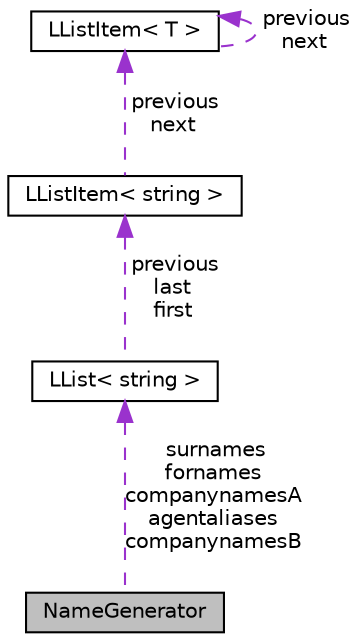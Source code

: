 digraph "NameGenerator"
{
 // LATEX_PDF_SIZE
  edge [fontname="Helvetica",fontsize="10",labelfontname="Helvetica",labelfontsize="10"];
  node [fontname="Helvetica",fontsize="10",shape=record];
  Node1 [label="NameGenerator",height=0.2,width=0.4,color="black", fillcolor="grey75", style="filled", fontcolor="black",tooltip=" "];
  Node2 -> Node1 [dir="back",color="darkorchid3",fontsize="10",style="dashed",label=" surnames\nfornames\ncompanynamesA\nagentaliases\ncompanynamesB" ];
  Node2 [label="LList\< string \>",height=0.2,width=0.4,color="black", fillcolor="white", style="filled",URL="$classLList.html",tooltip=" "];
  Node3 -> Node2 [dir="back",color="darkorchid3",fontsize="10",style="dashed",label=" previous\nlast\nfirst" ];
  Node3 [label="LListItem\< string \>",height=0.2,width=0.4,color="black", fillcolor="white", style="filled",URL="$classLListItem.html",tooltip=" "];
  Node4 -> Node3 [dir="back",color="darkorchid3",fontsize="10",style="dashed",label=" previous\nnext" ];
  Node4 [label="LListItem\< T \>",height=0.2,width=0.4,color="black", fillcolor="white", style="filled",URL="$classLListItem.html",tooltip=" "];
  Node4 -> Node4 [dir="back",color="darkorchid3",fontsize="10",style="dashed",label=" previous\nnext" ];
}

